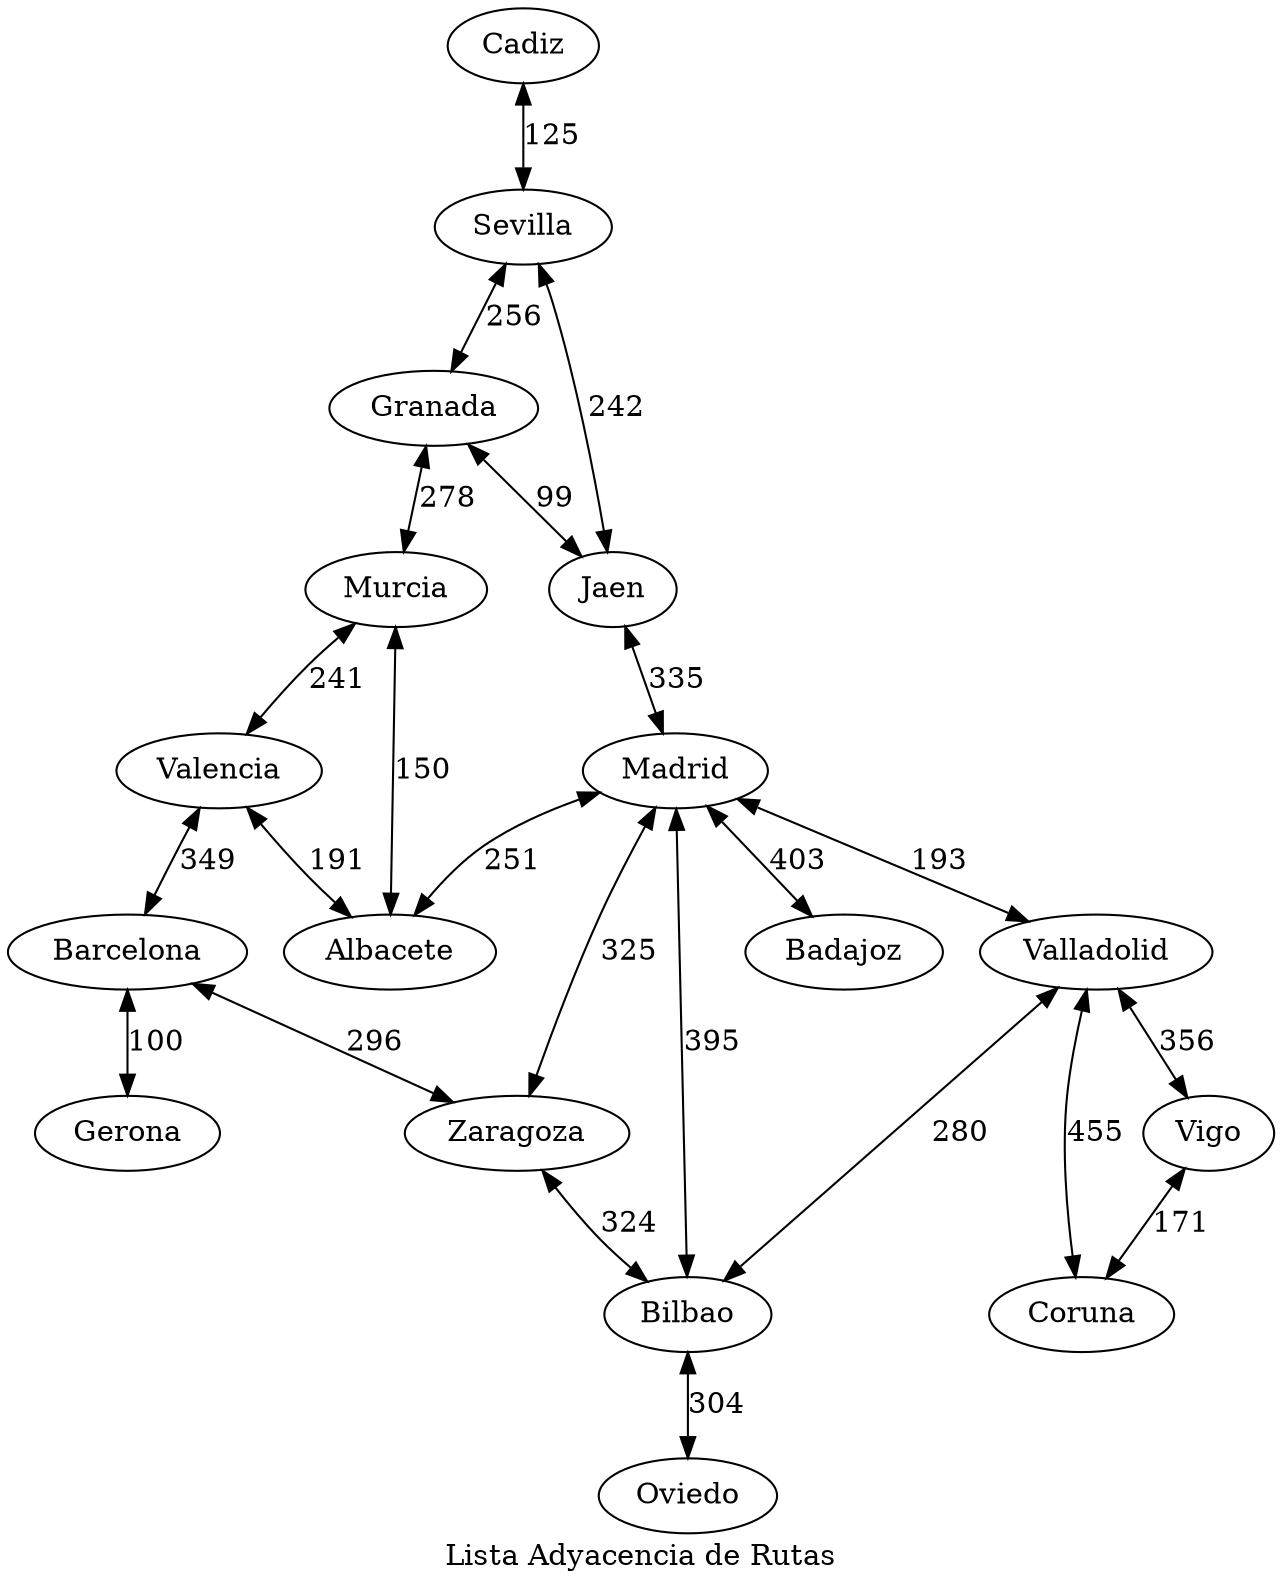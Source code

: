 digraph ListaAdyacencia {
	edge [dir=both];
	label="Lista Adyacencia de Rutas";
  "Cadiz" -> "Sevilla" [label="125"];
  "Sevilla" -> "Granada" [label="256"];
  "Sevilla" -> "Jaen" [label="242"];
  "Granada" -> "Jaen" [label="99"];
  "Granada" -> "Murcia" [label="278"];
  "Jaen" -> "Madrid" [label="335"];
  "Murcia" -> "Valencia" [label="241"];
  "Murcia" -> "Albacete" [label="150"];
  "Madrid" -> "Albacete" [label="251"];
  "Madrid" -> "Zaragoza" [label="325"];
  "Madrid" -> "Badajoz" [label="403"];
  "Madrid" -> "Valladolid" [label="193"];
  "Madrid" -> "Bilbao" [label="395"];
  "Valencia" -> "Albacete" [label="191"];
  "Valencia" -> "Barcelona" [label="349"];
  "Barcelona" -> "Gerona" [label="100"];
  "Barcelona" -> "Zaragoza" [label="296"];
  "Zaragoza" -> "Bilbao" [label="324"];
  "Valladolid" -> "Vigo" [label="356"];
  "Valladolid" -> "Coruna" [label="455"];
  "Valladolid" -> "Bilbao" [label="280"];
  "Vigo" -> "Coruna" [label="171"];
  "Bilbao" -> "Oviedo" [label="304"];
}